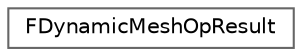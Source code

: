digraph "Graphical Class Hierarchy"
{
 // INTERACTIVE_SVG=YES
 // LATEX_PDF_SIZE
  bgcolor="transparent";
  edge [fontname=Helvetica,fontsize=10,labelfontname=Helvetica,labelfontsize=10];
  node [fontname=Helvetica,fontsize=10,shape=box,height=0.2,width=0.4];
  rankdir="LR";
  Node0 [id="Node000000",label="FDynamicMeshOpResult",height=0.2,width=0.4,color="grey40", fillcolor="white", style="filled",URL="$dd/dfd/structFDynamicMeshOpResult.html",tooltip="FDynamicMeshOpResult is a container for a computed Mesh and Transform."];
}
